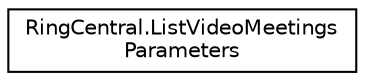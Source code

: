 digraph "Graphical Class Hierarchy"
{
 // LATEX_PDF_SIZE
  edge [fontname="Helvetica",fontsize="10",labelfontname="Helvetica",labelfontsize="10"];
  node [fontname="Helvetica",fontsize="10",shape=record];
  rankdir="LR";
  Node0 [label="RingCentral.ListVideoMeetings\lParameters",height=0.2,width=0.4,color="black", fillcolor="white", style="filled",URL="$classRingCentral_1_1ListVideoMeetingsParameters.html",tooltip="Query parameters for operation listVideoMeetings"];
}
